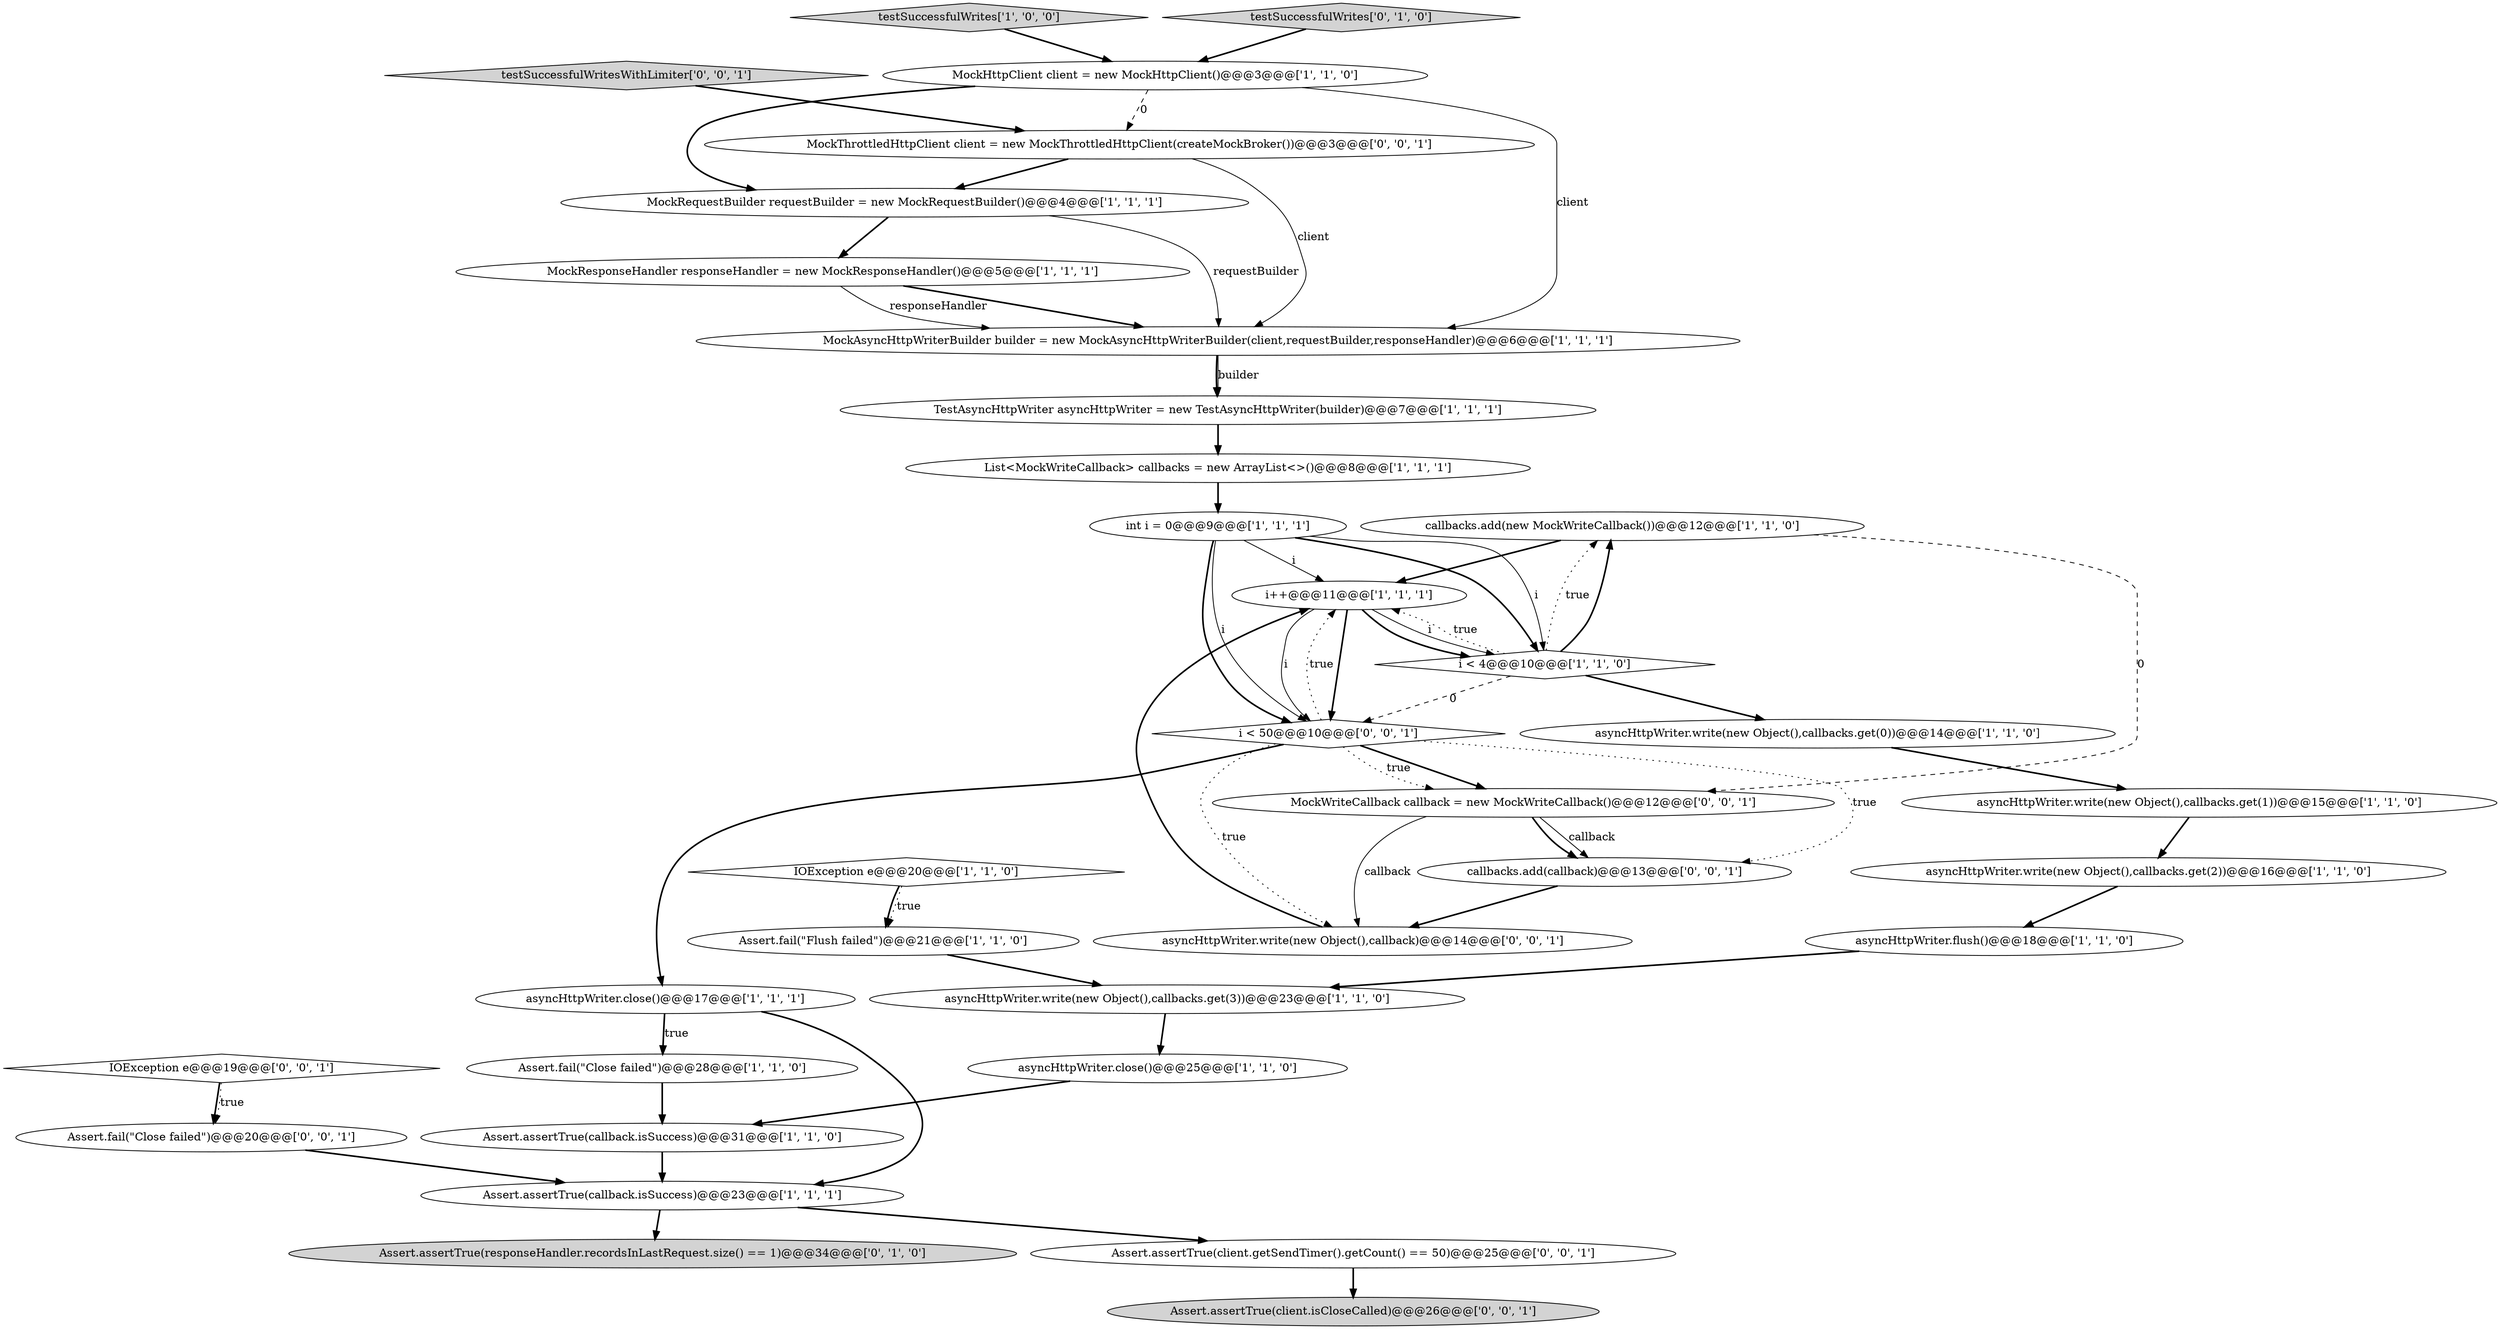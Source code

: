 digraph {
22 [style = filled, label = "callbacks.add(new MockWriteCallback())@@@12@@@['1', '1', '0']", fillcolor = white, shape = ellipse image = "AAA0AAABBB1BBB"];
31 [style = filled, label = "IOException e@@@19@@@['0', '0', '1']", fillcolor = white, shape = diamond image = "AAA0AAABBB3BBB"];
18 [style = filled, label = "asyncHttpWriter.close()@@@17@@@['1', '1', '1']", fillcolor = white, shape = ellipse image = "AAA0AAABBB1BBB"];
13 [style = filled, label = "asyncHttpWriter.flush()@@@18@@@['1', '1', '0']", fillcolor = white, shape = ellipse image = "AAA0AAABBB1BBB"];
1 [style = filled, label = "List<MockWriteCallback> callbacks = new ArrayList<>()@@@8@@@['1', '1', '1']", fillcolor = white, shape = ellipse image = "AAA0AAABBB1BBB"];
15 [style = filled, label = "asyncHttpWriter.write(new Object(),callbacks.get(1))@@@15@@@['1', '1', '0']", fillcolor = white, shape = ellipse image = "AAA0AAABBB1BBB"];
2 [style = filled, label = "i < 4@@@10@@@['1', '1', '0']", fillcolor = white, shape = diamond image = "AAA0AAABBB1BBB"];
6 [style = filled, label = "Assert.fail(\"Close failed\")@@@28@@@['1', '1', '0']", fillcolor = white, shape = ellipse image = "AAA0AAABBB1BBB"];
20 [style = filled, label = "asyncHttpWriter.write(new Object(),callbacks.get(2))@@@16@@@['1', '1', '0']", fillcolor = white, shape = ellipse image = "AAA0AAABBB1BBB"];
16 [style = filled, label = "MockAsyncHttpWriterBuilder builder = new MockAsyncHttpWriterBuilder(client,requestBuilder,responseHandler)@@@6@@@['1', '1', '1']", fillcolor = white, shape = ellipse image = "AAA0AAABBB1BBB"];
23 [style = filled, label = "Assert.assertTrue(responseHandler.recordsInLastRequest.size() == 1)@@@34@@@['0', '1', '0']", fillcolor = lightgray, shape = ellipse image = "AAA1AAABBB2BBB"];
10 [style = filled, label = "testSuccessfulWrites['1', '0', '0']", fillcolor = lightgray, shape = diamond image = "AAA0AAABBB1BBB"];
29 [style = filled, label = "i < 50@@@10@@@['0', '0', '1']", fillcolor = white, shape = diamond image = "AAA0AAABBB3BBB"];
24 [style = filled, label = "testSuccessfulWrites['0', '1', '0']", fillcolor = lightgray, shape = diamond image = "AAA0AAABBB2BBB"];
30 [style = filled, label = "asyncHttpWriter.write(new Object(),callback)@@@14@@@['0', '0', '1']", fillcolor = white, shape = ellipse image = "AAA0AAABBB3BBB"];
14 [style = filled, label = "Assert.fail(\"Flush failed\")@@@21@@@['1', '1', '0']", fillcolor = white, shape = ellipse image = "AAA0AAABBB1BBB"];
12 [style = filled, label = "MockHttpClient client = new MockHttpClient()@@@3@@@['1', '1', '0']", fillcolor = white, shape = ellipse image = "AAA0AAABBB1BBB"];
0 [style = filled, label = "IOException e@@@20@@@['1', '1', '0']", fillcolor = white, shape = diamond image = "AAA0AAABBB1BBB"];
21 [style = filled, label = "Assert.assertTrue(callback.isSuccess)@@@23@@@['1', '1', '1']", fillcolor = white, shape = ellipse image = "AAA0AAABBB1BBB"];
34 [style = filled, label = "callbacks.add(callback)@@@13@@@['0', '0', '1']", fillcolor = white, shape = ellipse image = "AAA0AAABBB3BBB"];
19 [style = filled, label = "i++@@@11@@@['1', '1', '1']", fillcolor = white, shape = ellipse image = "AAA0AAABBB1BBB"];
7 [style = filled, label = "MockRequestBuilder requestBuilder = new MockRequestBuilder()@@@4@@@['1', '1', '1']", fillcolor = white, shape = ellipse image = "AAA0AAABBB1BBB"];
8 [style = filled, label = "MockResponseHandler responseHandler = new MockResponseHandler()@@@5@@@['1', '1', '1']", fillcolor = white, shape = ellipse image = "AAA0AAABBB1BBB"];
26 [style = filled, label = "Assert.fail(\"Close failed\")@@@20@@@['0', '0', '1']", fillcolor = white, shape = ellipse image = "AAA0AAABBB3BBB"];
4 [style = filled, label = "TestAsyncHttpWriter asyncHttpWriter = new TestAsyncHttpWriter(builder)@@@7@@@['1', '1', '1']", fillcolor = white, shape = ellipse image = "AAA0AAABBB1BBB"];
33 [style = filled, label = "MockThrottledHttpClient client = new MockThrottledHttpClient(createMockBroker())@@@3@@@['0', '0', '1']", fillcolor = white, shape = ellipse image = "AAA0AAABBB3BBB"];
27 [style = filled, label = "MockWriteCallback callback = new MockWriteCallback()@@@12@@@['0', '0', '1']", fillcolor = white, shape = ellipse image = "AAA0AAABBB3BBB"];
9 [style = filled, label = "asyncHttpWriter.close()@@@25@@@['1', '1', '0']", fillcolor = white, shape = ellipse image = "AAA0AAABBB1BBB"];
25 [style = filled, label = "Assert.assertTrue(client.isCloseCalled)@@@26@@@['0', '0', '1']", fillcolor = lightgray, shape = ellipse image = "AAA0AAABBB3BBB"];
3 [style = filled, label = "asyncHttpWriter.write(new Object(),callbacks.get(0))@@@14@@@['1', '1', '0']", fillcolor = white, shape = ellipse image = "AAA0AAABBB1BBB"];
17 [style = filled, label = "int i = 0@@@9@@@['1', '1', '1']", fillcolor = white, shape = ellipse image = "AAA0AAABBB1BBB"];
28 [style = filled, label = "Assert.assertTrue(client.getSendTimer().getCount() == 50)@@@25@@@['0', '0', '1']", fillcolor = white, shape = ellipse image = "AAA0AAABBB3BBB"];
5 [style = filled, label = "asyncHttpWriter.write(new Object(),callbacks.get(3))@@@23@@@['1', '1', '0']", fillcolor = white, shape = ellipse image = "AAA0AAABBB1BBB"];
11 [style = filled, label = "Assert.assertTrue(callback.isSuccess)@@@31@@@['1', '1', '0']", fillcolor = white, shape = ellipse image = "AAA0AAABBB1BBB"];
32 [style = filled, label = "testSuccessfulWritesWithLimiter['0', '0', '1']", fillcolor = lightgray, shape = diamond image = "AAA0AAABBB3BBB"];
8->16 [style = bold, label=""];
14->5 [style = bold, label=""];
33->16 [style = solid, label="client"];
12->7 [style = bold, label=""];
22->19 [style = bold, label=""];
0->14 [style = dotted, label="true"];
29->27 [style = bold, label=""];
26->21 [style = bold, label=""];
7->8 [style = bold, label=""];
12->33 [style = dashed, label="0"];
9->11 [style = bold, label=""];
11->21 [style = bold, label=""];
16->4 [style = bold, label=""];
21->28 [style = bold, label=""];
12->16 [style = solid, label="client"];
6->11 [style = bold, label=""];
22->27 [style = dashed, label="0"];
33->7 [style = bold, label=""];
5->9 [style = bold, label=""];
31->26 [style = bold, label=""];
8->16 [style = solid, label="responseHandler"];
4->1 [style = bold, label=""];
27->34 [style = solid, label="callback"];
2->3 [style = bold, label=""];
10->12 [style = bold, label=""];
19->2 [style = solid, label="i"];
18->6 [style = dotted, label="true"];
29->34 [style = dotted, label="true"];
20->13 [style = bold, label=""];
19->29 [style = bold, label=""];
19->29 [style = solid, label="i"];
29->27 [style = dotted, label="true"];
29->30 [style = dotted, label="true"];
2->22 [style = bold, label=""];
31->26 [style = dotted, label="true"];
1->17 [style = bold, label=""];
17->2 [style = solid, label="i"];
2->22 [style = dotted, label="true"];
29->19 [style = dotted, label="true"];
17->19 [style = solid, label="i"];
3->15 [style = bold, label=""];
27->30 [style = solid, label="callback"];
15->20 [style = bold, label=""];
18->21 [style = bold, label=""];
2->29 [style = dashed, label="0"];
24->12 [style = bold, label=""];
7->16 [style = solid, label="requestBuilder"];
19->2 [style = bold, label=""];
16->4 [style = solid, label="builder"];
27->34 [style = bold, label=""];
32->33 [style = bold, label=""];
0->14 [style = bold, label=""];
21->23 [style = bold, label=""];
29->18 [style = bold, label=""];
34->30 [style = bold, label=""];
2->19 [style = dotted, label="true"];
30->19 [style = bold, label=""];
17->29 [style = solid, label="i"];
17->29 [style = bold, label=""];
13->5 [style = bold, label=""];
18->6 [style = bold, label=""];
28->25 [style = bold, label=""];
17->2 [style = bold, label=""];
}
